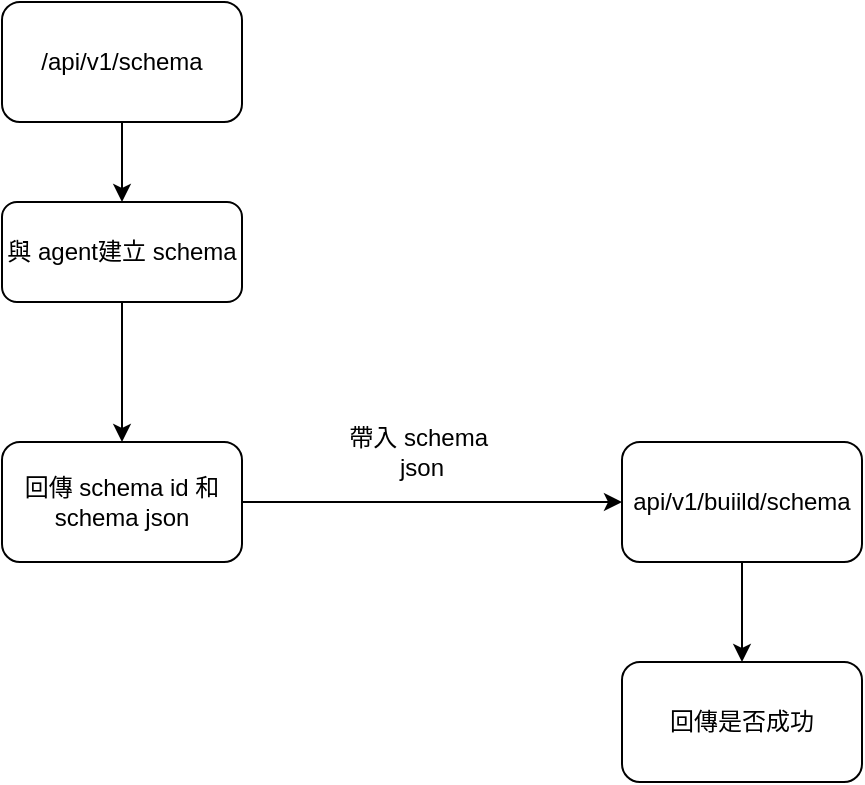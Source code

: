 <mxfile version="14.6.11" type="github">
  <diagram id="VvYACsKXrhPPw5MJeiXB" name="Page-1">
    <mxGraphModel dx="696" dy="517" grid="1" gridSize="10" guides="1" tooltips="1" connect="1" arrows="1" fold="1" page="1" pageScale="1" pageWidth="827" pageHeight="1169" math="0" shadow="0">
      <root>
        <mxCell id="0" />
        <mxCell id="1" parent="0" />
        <mxCell id="jYTNnNkkGGlBdHbLIhIT-7" value="" style="edgeStyle=orthogonalEdgeStyle;rounded=0;orthogonalLoop=1;jettySize=auto;html=1;" parent="1" source="jYTNnNkkGGlBdHbLIhIT-1" target="jYTNnNkkGGlBdHbLIhIT-3" edge="1">
          <mxGeometry relative="1" as="geometry" />
        </mxCell>
        <mxCell id="jYTNnNkkGGlBdHbLIhIT-1" value="與 agent建立 schema" style="rounded=1;whiteSpace=wrap;html=1;" parent="1" vertex="1">
          <mxGeometry x="160" y="150" width="120" height="50" as="geometry" />
        </mxCell>
        <mxCell id="jYTNnNkkGGlBdHbLIhIT-6" value="" style="edgeStyle=orthogonalEdgeStyle;rounded=0;orthogonalLoop=1;jettySize=auto;html=1;" parent="1" source="jYTNnNkkGGlBdHbLIhIT-2" target="jYTNnNkkGGlBdHbLIhIT-1" edge="1">
          <mxGeometry relative="1" as="geometry" />
        </mxCell>
        <mxCell id="jYTNnNkkGGlBdHbLIhIT-2" value="/api/v1/schema" style="rounded=1;whiteSpace=wrap;html=1;" parent="1" vertex="1">
          <mxGeometry x="160" y="50" width="120" height="60" as="geometry" />
        </mxCell>
        <mxCell id="jYTNnNkkGGlBdHbLIhIT-8" value="" style="edgeStyle=orthogonalEdgeStyle;rounded=0;orthogonalLoop=1;jettySize=auto;html=1;" parent="1" source="jYTNnNkkGGlBdHbLIhIT-3" target="jYTNnNkkGGlBdHbLIhIT-5" edge="1">
          <mxGeometry relative="1" as="geometry" />
        </mxCell>
        <mxCell id="jYTNnNkkGGlBdHbLIhIT-3" value="回傳 schema id 和 schema json" style="rounded=1;whiteSpace=wrap;html=1;" parent="1" vertex="1">
          <mxGeometry x="160" y="270" width="120" height="60" as="geometry" />
        </mxCell>
        <mxCell id="-dXMe-1l8VUXSnPUnW-Z-1" value="" style="edgeStyle=orthogonalEdgeStyle;rounded=0;orthogonalLoop=1;jettySize=auto;html=1;" edge="1" parent="1" source="jYTNnNkkGGlBdHbLIhIT-5" target="jYTNnNkkGGlBdHbLIhIT-11">
          <mxGeometry relative="1" as="geometry" />
        </mxCell>
        <mxCell id="jYTNnNkkGGlBdHbLIhIT-5" value="api/v1/buiild/schema" style="rounded=1;whiteSpace=wrap;html=1;" parent="1" vertex="1">
          <mxGeometry x="470" y="270" width="120" height="60" as="geometry" />
        </mxCell>
        <mxCell id="jYTNnNkkGGlBdHbLIhIT-9" value="帶入 schema&amp;nbsp;&lt;br&gt;json" style="text;html=1;strokeColor=none;fillColor=none;align=center;verticalAlign=middle;whiteSpace=wrap;rounded=0;" parent="1" vertex="1">
          <mxGeometry x="300" y="260" width="140" height="30" as="geometry" />
        </mxCell>
        <mxCell id="jYTNnNkkGGlBdHbLIhIT-11" value="回傳是否成功" style="rounded=1;whiteSpace=wrap;html=1;" parent="1" vertex="1">
          <mxGeometry x="470" y="380" width="120" height="60" as="geometry" />
        </mxCell>
      </root>
    </mxGraphModel>
  </diagram>
</mxfile>
